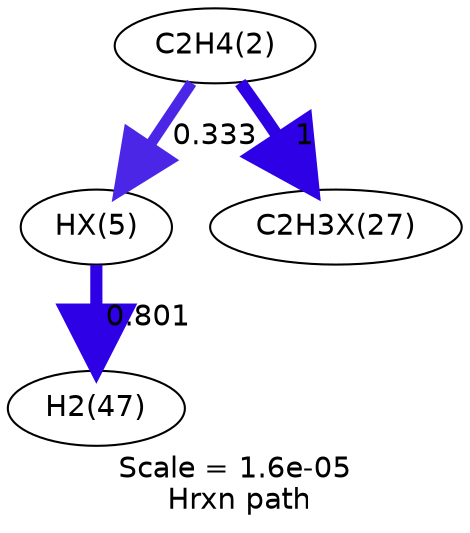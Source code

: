 digraph reaction_paths {
center=1;
s5 -> s40[fontname="Helvetica", style="setlinewidth(5.17)", arrowsize=2.59, color="0.7, 0.833, 0.9"
, label=" 0.333"];
s5 -> s41[fontname="Helvetica", style="setlinewidth(6)", arrowsize=3, color="0.7, 1.5, 0.9"
, label=" 1"];
s40 -> s10[fontname="Helvetica", style="setlinewidth(5.83)", arrowsize=2.92, color="0.7, 1.3, 0.9"
, label=" 0.801"];
s5 [ fontname="Helvetica", label="C2H4(2)"];
s10 [ fontname="Helvetica", label="H2(47)"];
s40 [ fontname="Helvetica", label="HX(5)"];
s41 [ fontname="Helvetica", label="C2H3X(27)"];
 label = "Scale = 1.6e-05\l Hrxn path";
 fontname = "Helvetica";
}
